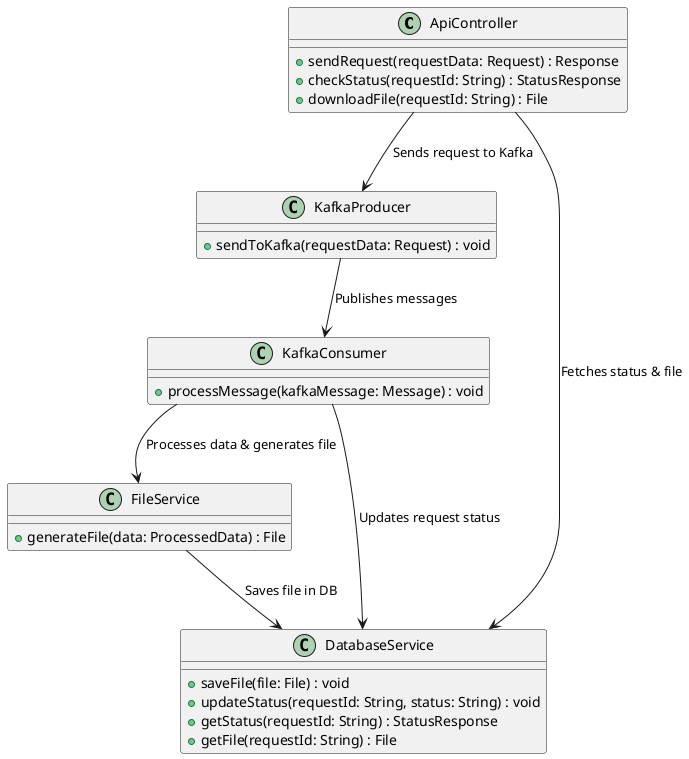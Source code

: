 @startuml
class ApiController {
    +sendRequest(requestData: Request) : Response
    +checkStatus(requestId: String) : StatusResponse
    +downloadFile(requestId: String) : File
}

class KafkaProducer {
    +sendToKafka(requestData: Request) : void
}

class KafkaConsumer {
    +processMessage(kafkaMessage: Message) : void
}

class FileService {
    +generateFile(data: ProcessedData) : File
}

class DatabaseService {
    +saveFile(file: File) : void
    +updateStatus(requestId: String, status: String) : void
    +getStatus(requestId: String) : StatusResponse
    +getFile(requestId: String) : File
}

ApiController --> KafkaProducer : Sends request to Kafka
KafkaProducer --> KafkaConsumer : Publishes messages
KafkaConsumer --> FileService : Processes data & generates file
FileService --> DatabaseService : Saves file in DB
KafkaConsumer --> DatabaseService : Updates request status
ApiController --> DatabaseService : Fetches status & file

@enduml
